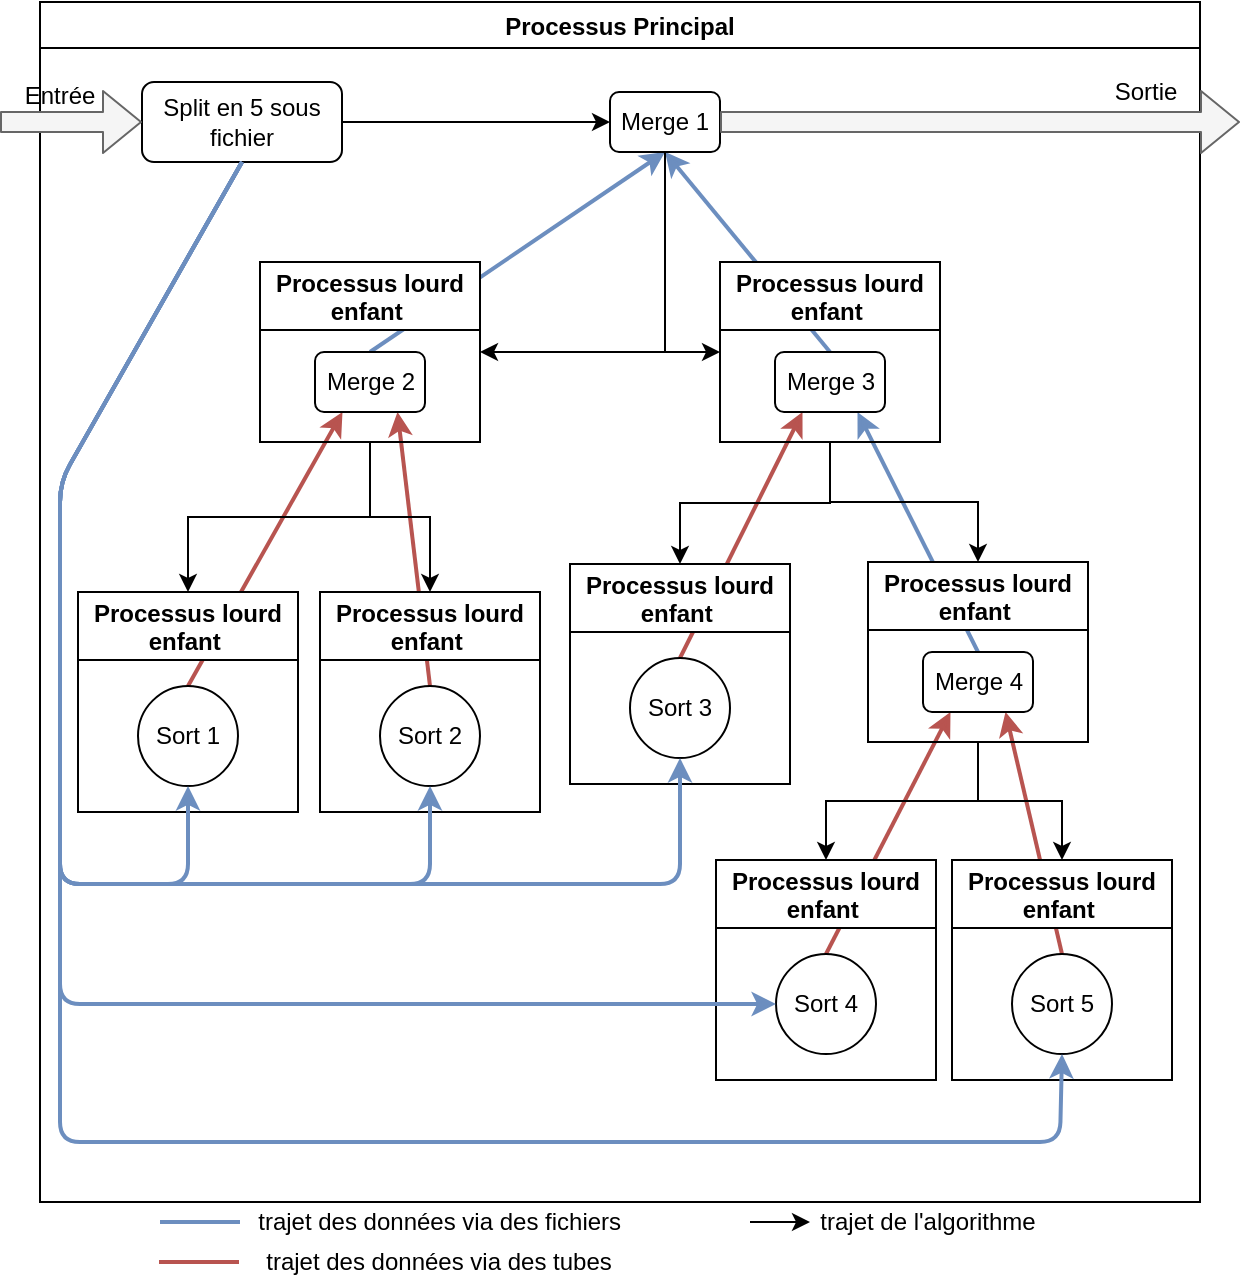 <mxfile version="10.5.4" type="device"><diagram id="ZyOOzmOXyKexkZcvQexT" name="Page-1"><mxGraphModel dx="1074" dy="853" grid="1" gridSize="10" guides="1" tooltips="1" connect="1" arrows="1" fold="1" page="1" pageScale="1" pageWidth="2970" pageHeight="2100" math="0" shadow="0"><root><mxCell id="0"/><mxCell id="1" parent="0"/><mxCell id="cH4RpXuOA1cB9us940iC-2" value="Processus Principal" style="swimlane;" parent="1" vertex="1"><mxGeometry x="1605" y="209" width="580" height="600" as="geometry"/></mxCell><mxCell id="cH4RpXuOA1cB9us940iC-80" value="" style="endArrow=none;html=1;fillColor=#f8cecc;strokeColor=#b85450;strokeWidth=2;entryX=0.5;entryY=0;entryDx=0;entryDy=0;exitX=0.25;exitY=1;exitDx=0;exitDy=0;startArrow=classic;startFill=1;" parent="cH4RpXuOA1cB9us940iC-2" source="cH4RpXuOA1cB9us940iC-54" target="cH4RpXuOA1cB9us940iC-59" edge="1"><mxGeometry width="50" height="50" relative="1" as="geometry"><mxPoint x="338" y="350" as="sourcePoint"/><mxPoint x="178" y="279" as="targetPoint"/></mxGeometry></mxCell><mxCell id="cH4RpXuOA1cB9us940iC-81" value="" style="endArrow=classic;html=1;fillColor=#f8cecc;strokeColor=#b85450;strokeWidth=2;entryX=0.75;entryY=1;entryDx=0;entryDy=0;exitX=0.5;exitY=0;exitDx=0;exitDy=0;startArrow=none;startFill=0;endFill=1;" parent="cH4RpXuOA1cB9us940iC-2" source="cH4RpXuOA1cB9us940iC-65" target="cH4RpXuOA1cB9us940iC-54" edge="1"><mxGeometry width="50" height="50" relative="1" as="geometry"><mxPoint x="348" y="360" as="sourcePoint"/><mxPoint x="188" y="289" as="targetPoint"/></mxGeometry></mxCell><mxCell id="cH4RpXuOA1cB9us940iC-82" value="" style="endArrow=classic;html=1;fillColor=#f8cecc;strokeColor=#b85450;strokeWidth=2;entryX=0.25;entryY=1;entryDx=0;entryDy=0;exitX=0.5;exitY=0;exitDx=0;exitDy=0;endFill=1;" parent="cH4RpXuOA1cB9us940iC-2" source="cH4RpXuOA1cB9us940iC-69" target="cH4RpXuOA1cB9us940iC-58" edge="1"><mxGeometry width="50" height="50" relative="1" as="geometry"><mxPoint x="358" y="370" as="sourcePoint"/><mxPoint x="198" y="299" as="targetPoint"/></mxGeometry></mxCell><mxCell id="cH4RpXuOA1cB9us940iC-83" value="" style="endArrow=classic;html=1;fillColor=#f8cecc;strokeColor=#b85450;strokeWidth=2;entryX=0.75;entryY=1;entryDx=0;entryDy=0;exitX=0.5;exitY=0;exitDx=0;exitDy=0;endFill=1;" parent="cH4RpXuOA1cB9us940iC-2" source="cH4RpXuOA1cB9us940iC-71" target="cH4RpXuOA1cB9us940iC-58" edge="1"><mxGeometry width="50" height="50" relative="1" as="geometry"><mxPoint x="368" y="380" as="sourcePoint"/><mxPoint x="208" y="309" as="targetPoint"/></mxGeometry></mxCell><mxCell id="cH4RpXuOA1cB9us940iC-84" value="" style="endArrow=classic;html=1;fillColor=#dae8fc;strokeColor=#6c8ebf;strokeWidth=2;entryX=0.75;entryY=1;entryDx=0;entryDy=0;exitX=0.5;exitY=0;exitDx=0;exitDy=0;endFill=1;" parent="cH4RpXuOA1cB9us940iC-2" source="cH4RpXuOA1cB9us940iC-58" target="cH4RpXuOA1cB9us940iC-56" edge="1"><mxGeometry width="50" height="50" relative="1" as="geometry"><mxPoint x="378" y="390" as="sourcePoint"/><mxPoint x="218" y="319" as="targetPoint"/></mxGeometry></mxCell><mxCell id="cH4RpXuOA1cB9us940iC-85" value="" style="endArrow=classic;html=1;fillColor=#f8cecc;strokeColor=#b85450;strokeWidth=2;exitX=0.5;exitY=0;exitDx=0;exitDy=0;entryX=0.25;entryY=1;entryDx=0;entryDy=0;endFill=1;" parent="cH4RpXuOA1cB9us940iC-2" source="cH4RpXuOA1cB9us940iC-67" target="cH4RpXuOA1cB9us940iC-56" edge="1"><mxGeometry width="50" height="50" relative="1" as="geometry"><mxPoint x="388" y="400" as="sourcePoint"/><mxPoint x="370" y="250" as="targetPoint"/></mxGeometry></mxCell><mxCell id="cH4RpXuOA1cB9us940iC-86" value="" style="endArrow=none;html=1;fillColor=#dae8fc;strokeColor=#6c8ebf;strokeWidth=2;entryX=0.5;entryY=0;entryDx=0;entryDy=0;exitX=0.5;exitY=1;exitDx=0;exitDy=0;endFill=0;startArrow=classic;startFill=1;" parent="cH4RpXuOA1cB9us940iC-2" source="cH4RpXuOA1cB9us940iC-12" target="cH4RpXuOA1cB9us940iC-54" edge="1"><mxGeometry width="50" height="50" relative="1" as="geometry"><mxPoint x="398" y="410" as="sourcePoint"/><mxPoint x="238" y="339" as="targetPoint"/></mxGeometry></mxCell><mxCell id="cH4RpXuOA1cB9us940iC-87" value="" style="endArrow=classic;html=1;fillColor=#dae8fc;strokeColor=#6c8ebf;strokeWidth=2;entryX=0.5;entryY=1;entryDx=0;entryDy=0;exitX=0.5;exitY=0;exitDx=0;exitDy=0;endFill=1;" parent="cH4RpXuOA1cB9us940iC-2" source="cH4RpXuOA1cB9us940iC-56" target="cH4RpXuOA1cB9us940iC-12" edge="1"><mxGeometry width="50" height="50" relative="1" as="geometry"><mxPoint x="408" y="420" as="sourcePoint"/><mxPoint x="248" y="349" as="targetPoint"/></mxGeometry></mxCell><mxCell id="cH4RpXuOA1cB9us940iC-63" style="edgeStyle=orthogonalEdgeStyle;rounded=0;orthogonalLoop=1;jettySize=auto;html=1;entryX=0;entryY=0.5;entryDx=0;entryDy=0;" parent="cH4RpXuOA1cB9us940iC-2" source="cH4RpXuOA1cB9us940iC-4" target="cH4RpXuOA1cB9us940iC-12" edge="1"><mxGeometry relative="1" as="geometry"/></mxCell><mxCell id="cH4RpXuOA1cB9us940iC-4" value="Split en 5 sous fichier" style="rounded=1;whiteSpace=wrap;html=1;" parent="cH4RpXuOA1cB9us940iC-2" vertex="1"><mxGeometry x="51" y="40" width="100" height="40" as="geometry"/></mxCell><mxCell id="cH4RpXuOA1cB9us940iC-5" style="edgeStyle=orthogonalEdgeStyle;rounded=0;orthogonalLoop=1;jettySize=auto;html=1;entryX=0.5;entryY=0;entryDx=0;entryDy=0;" parent="cH4RpXuOA1cB9us940iC-2" edge="1"><mxGeometry relative="1" as="geometry"><mxPoint x="105" y="125.103" as="sourcePoint"/></mxGeometry></mxCell><mxCell id="cH4RpXuOA1cB9us940iC-6" style="edgeStyle=orthogonalEdgeStyle;rounded=0;orthogonalLoop=1;jettySize=auto;html=1;entryX=0.5;entryY=0;entryDx=0;entryDy=0;" parent="cH4RpXuOA1cB9us940iC-2" edge="1"><mxGeometry relative="1" as="geometry"><mxPoint x="297" y="229.931" as="sourcePoint"/></mxGeometry></mxCell><mxCell id="cH4RpXuOA1cB9us940iC-7" style="edgeStyle=orthogonalEdgeStyle;rounded=0;orthogonalLoop=1;jettySize=auto;html=1;entryX=0.5;entryY=0;entryDx=0;entryDy=0;" parent="cH4RpXuOA1cB9us940iC-2" edge="1"><mxGeometry relative="1" as="geometry"><mxPoint x="232" y="194.759" as="sourcePoint"/></mxGeometry></mxCell><mxCell id="cH4RpXuOA1cB9us940iC-8" style="edgeStyle=orthogonalEdgeStyle;rounded=0;orthogonalLoop=1;jettySize=auto;html=1;entryX=0.5;entryY=0;entryDx=0;entryDy=0;" parent="cH4RpXuOA1cB9us940iC-2" edge="1"><mxGeometry relative="1" as="geometry"><mxPoint x="170" y="160.276" as="sourcePoint"/></mxGeometry></mxCell><mxCell id="cH4RpXuOA1cB9us940iC-72" style="edgeStyle=orthogonalEdgeStyle;rounded=0;orthogonalLoop=1;jettySize=auto;html=1;entryX=0;entryY=0.5;entryDx=0;entryDy=0;" parent="cH4RpXuOA1cB9us940iC-2" source="cH4RpXuOA1cB9us940iC-12" target="cH4RpXuOA1cB9us940iC-55" edge="1"><mxGeometry relative="1" as="geometry"/></mxCell><mxCell id="cH4RpXuOA1cB9us940iC-73" style="edgeStyle=orthogonalEdgeStyle;rounded=0;orthogonalLoop=1;jettySize=auto;html=1;entryX=1;entryY=0.5;entryDx=0;entryDy=0;exitX=0.5;exitY=1;exitDx=0;exitDy=0;" parent="cH4RpXuOA1cB9us940iC-2" source="cH4RpXuOA1cB9us940iC-12" target="cH4RpXuOA1cB9us940iC-53" edge="1"><mxGeometry relative="1" as="geometry"/></mxCell><mxCell id="cH4RpXuOA1cB9us940iC-12" value="Merge 1" style="rounded=1;whiteSpace=wrap;html=1;" parent="cH4RpXuOA1cB9us940iC-2" vertex="1"><mxGeometry x="285" y="45" width="55" height="30" as="geometry"/></mxCell><mxCell id="cH4RpXuOA1cB9us940iC-20" value="" style="shape=flexArrow;endArrow=classic;html=1;strokeWidth=1;fillColor=#f5f5f5;strokeColor=#666666;gradientColor=none;exitX=1;exitY=0.5;exitDx=0;exitDy=0;" parent="cH4RpXuOA1cB9us940iC-2" source="cH4RpXuOA1cB9us940iC-12" edge="1"><mxGeometry width="50" height="50" relative="1" as="geometry"><mxPoint x="493" y="110" as="sourcePoint"/><mxPoint x="600" y="60" as="targetPoint"/></mxGeometry></mxCell><mxCell id="cH4RpXuOA1cB9us940iC-27" value="Sortie" style="text;html=1;strokeColor=none;fillColor=none;align=center;verticalAlign=middle;whiteSpace=wrap;rounded=0;" parent="cH4RpXuOA1cB9us940iC-2" vertex="1"><mxGeometry x="532.5" y="35" width="40" height="20" as="geometry"/></mxCell><mxCell id="cH4RpXuOA1cB9us940iC-77" style="edgeStyle=orthogonalEdgeStyle;rounded=0;orthogonalLoop=1;jettySize=auto;html=1;entryX=0.5;entryY=0;entryDx=0;entryDy=0;" parent="cH4RpXuOA1cB9us940iC-2" source="cH4RpXuOA1cB9us940iC-53" target="cH4RpXuOA1cB9us940iC-60" edge="1"><mxGeometry relative="1" as="geometry"/></mxCell><mxCell id="cH4RpXuOA1cB9us940iC-78" style="edgeStyle=orthogonalEdgeStyle;rounded=0;orthogonalLoop=1;jettySize=auto;html=1;" parent="cH4RpXuOA1cB9us940iC-2" source="cH4RpXuOA1cB9us940iC-53" target="cH4RpXuOA1cB9us940iC-64" edge="1"><mxGeometry relative="1" as="geometry"/></mxCell><mxCell id="cH4RpXuOA1cB9us940iC-53" value="Processus lourd&#10;enfant " style="swimlane;startSize=34;" parent="cH4RpXuOA1cB9us940iC-2" vertex="1"><mxGeometry x="110" y="130" width="110" height="90" as="geometry"/></mxCell><mxCell id="cH4RpXuOA1cB9us940iC-54" value="Merge 2" style="rounded=1;whiteSpace=wrap;html=1;" parent="cH4RpXuOA1cB9us940iC-53" vertex="1"><mxGeometry x="27.5" y="45" width="55" height="30" as="geometry"/></mxCell><mxCell id="cH4RpXuOA1cB9us940iC-74" style="edgeStyle=orthogonalEdgeStyle;rounded=0;orthogonalLoop=1;jettySize=auto;html=1;entryX=0.5;entryY=0;entryDx=0;entryDy=0;" parent="cH4RpXuOA1cB9us940iC-2" source="cH4RpXuOA1cB9us940iC-55" target="cH4RpXuOA1cB9us940iC-57" edge="1"><mxGeometry relative="1" as="geometry"/></mxCell><mxCell id="cH4RpXuOA1cB9us940iC-79" style="edgeStyle=orthogonalEdgeStyle;rounded=0;orthogonalLoop=1;jettySize=auto;html=1;entryX=0.5;entryY=0;entryDx=0;entryDy=0;" parent="cH4RpXuOA1cB9us940iC-2" source="cH4RpXuOA1cB9us940iC-55" target="cH4RpXuOA1cB9us940iC-66" edge="1"><mxGeometry relative="1" as="geometry"/></mxCell><mxCell id="cH4RpXuOA1cB9us940iC-55" value="Processus lourd&#10;enfant " style="swimlane;startSize=34;" parent="cH4RpXuOA1cB9us940iC-2" vertex="1"><mxGeometry x="340" y="130" width="110" height="90" as="geometry"/></mxCell><mxCell id="cH4RpXuOA1cB9us940iC-56" value="Merge 3" style="rounded=1;whiteSpace=wrap;html=1;" parent="cH4RpXuOA1cB9us940iC-55" vertex="1"><mxGeometry x="27.5" y="45" width="55" height="30" as="geometry"/></mxCell><mxCell id="cH4RpXuOA1cB9us940iC-45" value="Entrée" style="text;html=1;strokeColor=none;fillColor=none;align=center;verticalAlign=middle;whiteSpace=wrap;rounded=0;" parent="cH4RpXuOA1cB9us940iC-2" vertex="1"><mxGeometry x="-10" y="37" width="40" height="20" as="geometry"/></mxCell><mxCell id="cH4RpXuOA1cB9us940iC-75" style="edgeStyle=orthogonalEdgeStyle;rounded=0;orthogonalLoop=1;jettySize=auto;html=1;entryX=0.5;entryY=0;entryDx=0;entryDy=0;" parent="cH4RpXuOA1cB9us940iC-2" source="cH4RpXuOA1cB9us940iC-57" target="cH4RpXuOA1cB9us940iC-70" edge="1"><mxGeometry relative="1" as="geometry"/></mxCell><mxCell id="cH4RpXuOA1cB9us940iC-76" style="edgeStyle=orthogonalEdgeStyle;rounded=0;orthogonalLoop=1;jettySize=auto;html=1;entryX=0.5;entryY=0;entryDx=0;entryDy=0;" parent="cH4RpXuOA1cB9us940iC-2" source="cH4RpXuOA1cB9us940iC-57" target="cH4RpXuOA1cB9us940iC-68" edge="1"><mxGeometry relative="1" as="geometry"/></mxCell><mxCell id="cH4RpXuOA1cB9us940iC-57" value="Processus lourd&#10;enfant " style="swimlane;startSize=34;" parent="cH4RpXuOA1cB9us940iC-2" vertex="1"><mxGeometry x="414" y="280" width="110" height="90" as="geometry"/></mxCell><mxCell id="cH4RpXuOA1cB9us940iC-58" value="Merge 4" style="rounded=1;whiteSpace=wrap;html=1;" parent="cH4RpXuOA1cB9us940iC-57" vertex="1"><mxGeometry x="27.5" y="45" width="55" height="30" as="geometry"/></mxCell><mxCell id="cH4RpXuOA1cB9us940iC-60" value="Processus lourd&#10;enfant " style="swimlane;startSize=34;" parent="cH4RpXuOA1cB9us940iC-2" vertex="1"><mxGeometry x="19" y="295" width="110" height="110" as="geometry"/></mxCell><mxCell id="cH4RpXuOA1cB9us940iC-59" value="Sort 1" style="ellipse;whiteSpace=wrap;html=1;aspect=fixed;" parent="cH4RpXuOA1cB9us940iC-60" vertex="1"><mxGeometry x="30" y="47" width="50" height="50" as="geometry"/></mxCell><mxCell id="cH4RpXuOA1cB9us940iC-70" value="Processus lourd&#10;enfant " style="swimlane;startSize=34;" parent="cH4RpXuOA1cB9us940iC-2" vertex="1"><mxGeometry x="456" y="429" width="110" height="110" as="geometry"/></mxCell><mxCell id="cH4RpXuOA1cB9us940iC-71" value="Sort 5" style="ellipse;whiteSpace=wrap;html=1;aspect=fixed;" parent="cH4RpXuOA1cB9us940iC-70" vertex="1"><mxGeometry x="30" y="47" width="50" height="50" as="geometry"/></mxCell><mxCell id="cH4RpXuOA1cB9us940iC-68" value="Processus lourd&#10;enfant " style="swimlane;startSize=34;" parent="cH4RpXuOA1cB9us940iC-2" vertex="1"><mxGeometry x="338" y="429" width="110" height="110" as="geometry"/></mxCell><mxCell id="cH4RpXuOA1cB9us940iC-69" value="Sort 4" style="ellipse;whiteSpace=wrap;html=1;aspect=fixed;" parent="cH4RpXuOA1cB9us940iC-68" vertex="1"><mxGeometry x="30" y="47" width="50" height="50" as="geometry"/></mxCell><mxCell id="cH4RpXuOA1cB9us940iC-66" value="Processus lourd&#10;enfant " style="swimlane;startSize=34;" parent="cH4RpXuOA1cB9us940iC-2" vertex="1"><mxGeometry x="265" y="281" width="110" height="110" as="geometry"/></mxCell><mxCell id="cH4RpXuOA1cB9us940iC-67" value="Sort 3" style="ellipse;whiteSpace=wrap;html=1;aspect=fixed;" parent="cH4RpXuOA1cB9us940iC-66" vertex="1"><mxGeometry x="30" y="47" width="50" height="50" as="geometry"/></mxCell><mxCell id="cH4RpXuOA1cB9us940iC-64" value="Processus lourd&#10;enfant " style="swimlane;startSize=34;" parent="cH4RpXuOA1cB9us940iC-2" vertex="1"><mxGeometry x="140" y="295" width="110" height="110" as="geometry"/></mxCell><mxCell id="cH4RpXuOA1cB9us940iC-65" value="Sort 2" style="ellipse;whiteSpace=wrap;html=1;aspect=fixed;" parent="cH4RpXuOA1cB9us940iC-64" vertex="1"><mxGeometry x="30" y="47" width="50" height="50" as="geometry"/></mxCell><mxCell id="cH4RpXuOA1cB9us940iC-88" value="" style="endArrow=classic;html=1;fillColor=#dae8fc;strokeColor=#6c8ebf;strokeWidth=2;entryX=0.5;entryY=1;entryDx=0;entryDy=0;exitX=0.5;exitY=1;exitDx=0;exitDy=0;endFill=1;" parent="cH4RpXuOA1cB9us940iC-2" source="cH4RpXuOA1cB9us940iC-4" target="cH4RpXuOA1cB9us940iC-59" edge="1"><mxGeometry width="50" height="50" relative="1" as="geometry"><mxPoint x="322.793" y="84.759" as="sourcePoint"/><mxPoint x="135.207" y="319.931" as="targetPoint"/><Array as="points"><mxPoint x="10" y="240"/><mxPoint x="10" y="441"/><mxPoint x="74" y="441"/></Array></mxGeometry></mxCell><mxCell id="cH4RpXuOA1cB9us940iC-89" value="" style="endArrow=classic;html=1;fillColor=#dae8fc;strokeColor=#6c8ebf;strokeWidth=2;entryX=0.5;entryY=1;entryDx=0;entryDy=0;exitX=0.5;exitY=1;exitDx=0;exitDy=0;endFill=1;" parent="cH4RpXuOA1cB9us940iC-2" source="cH4RpXuOA1cB9us940iC-4" target="cH4RpXuOA1cB9us940iC-65" edge="1"><mxGeometry width="50" height="50" relative="1" as="geometry"><mxPoint x="322.793" y="84.759" as="sourcePoint"/><mxPoint x="135.207" y="319.931" as="targetPoint"/><Array as="points"><mxPoint x="10" y="240"/><mxPoint x="10" y="441"/><mxPoint x="195" y="441"/></Array></mxGeometry></mxCell><mxCell id="cH4RpXuOA1cB9us940iC-90" value="" style="endArrow=classic;html=1;fillColor=#dae8fc;strokeColor=#6c8ebf;strokeWidth=2;entryX=0.5;entryY=1;entryDx=0;entryDy=0;exitX=0.5;exitY=1;exitDx=0;exitDy=0;endFill=1;" parent="cH4RpXuOA1cB9us940iC-2" source="cH4RpXuOA1cB9us940iC-4" target="cH4RpXuOA1cB9us940iC-67" edge="1"><mxGeometry width="50" height="50" relative="1" as="geometry"><mxPoint x="332.793" y="94.759" as="sourcePoint"/><mxPoint x="145.207" y="329.931" as="targetPoint"/><Array as="points"><mxPoint x="10" y="240"/><mxPoint x="10" y="441"/><mxPoint x="320" y="441"/></Array></mxGeometry></mxCell><mxCell id="cH4RpXuOA1cB9us940iC-91" value="" style="endArrow=classic;html=1;fillColor=#dae8fc;strokeColor=#6c8ebf;strokeWidth=2;entryX=0;entryY=0.5;entryDx=0;entryDy=0;exitX=0.5;exitY=1;exitDx=0;exitDy=0;endFill=1;" parent="cH4RpXuOA1cB9us940iC-2" source="cH4RpXuOA1cB9us940iC-4" target="cH4RpXuOA1cB9us940iC-69" edge="1"><mxGeometry width="50" height="50" relative="1" as="geometry"><mxPoint x="342.793" y="104.759" as="sourcePoint"/><mxPoint x="155.207" y="339.931" as="targetPoint"/><Array as="points"><mxPoint x="10" y="240"/><mxPoint x="10" y="501"/></Array></mxGeometry></mxCell><mxCell id="cH4RpXuOA1cB9us940iC-92" value="" style="endArrow=classic;html=1;fillColor=#dae8fc;strokeColor=#6c8ebf;strokeWidth=2;entryX=0.5;entryY=1;entryDx=0;entryDy=0;exitX=0.5;exitY=1;exitDx=0;exitDy=0;endFill=1;" parent="cH4RpXuOA1cB9us940iC-2" source="cH4RpXuOA1cB9us940iC-4" target="cH4RpXuOA1cB9us940iC-71" edge="1"><mxGeometry width="50" height="50" relative="1" as="geometry"><mxPoint x="352.793" y="114.759" as="sourcePoint"/><mxPoint x="165.207" y="349.931" as="targetPoint"/><Array as="points"><mxPoint x="10" y="240"/><mxPoint x="10" y="570"/><mxPoint x="510" y="570"/></Array></mxGeometry></mxCell><mxCell id="cH4RpXuOA1cB9us940iC-43" value="" style="endArrow=none;html=1;fillColor=#dae8fc;strokeColor=#6c8ebf;strokeWidth=2;" parent="1" edge="1"><mxGeometry width="50" height="50" relative="1" as="geometry"><mxPoint x="1705" y="819" as="sourcePoint"/><mxPoint x="1665" y="819" as="targetPoint"/></mxGeometry></mxCell><mxCell id="cH4RpXuOA1cB9us940iC-44" value="" style="shape=flexArrow;endArrow=classic;html=1;strokeWidth=1;entryX=0;entryY=0.5;entryDx=0;entryDy=0;fillColor=#f5f5f5;strokeColor=#666666;gradientColor=none;" parent="1" target="cH4RpXuOA1cB9us940iC-4" edge="1"><mxGeometry width="50" height="50" relative="1" as="geometry"><mxPoint x="1585" y="269" as="sourcePoint"/><mxPoint x="1595" y="319" as="targetPoint"/></mxGeometry></mxCell><mxCell id="cH4RpXuOA1cB9us940iC-46" value="trajet des données via des fichiers&amp;nbsp;" style="text;html=1;strokeColor=none;fillColor=none;align=center;verticalAlign=middle;whiteSpace=wrap;rounded=0;" parent="1" vertex="1"><mxGeometry x="1713" y="809" width="187" height="20" as="geometry"/></mxCell><mxCell id="cH4RpXuOA1cB9us940iC-47" value="" style="endArrow=classic;html=1;" parent="1" edge="1"><mxGeometry width="50" height="50" relative="1" as="geometry"><mxPoint x="1960" y="819" as="sourcePoint"/><mxPoint x="1990" y="819" as="targetPoint"/></mxGeometry></mxCell><mxCell id="cH4RpXuOA1cB9us940iC-48" value="trajet de l'algorithme" style="text;html=1;strokeColor=none;fillColor=none;align=center;verticalAlign=middle;whiteSpace=wrap;rounded=0;" parent="1" vertex="1"><mxGeometry x="1990" y="809" width="118" height="20" as="geometry"/></mxCell><mxCell id="cH4RpXuOA1cB9us940iC-49" value="" style="endArrow=none;html=1;fillColor=#f8cecc;strokeColor=#b85450;strokeWidth=2;" parent="1" edge="1"><mxGeometry width="50" height="50" relative="1" as="geometry"><mxPoint x="1704.5" y="839" as="sourcePoint"/><mxPoint x="1664.5" y="839" as="targetPoint"/></mxGeometry></mxCell><mxCell id="cH4RpXuOA1cB9us940iC-50" value="trajet des données via des tubes" style="text;html=1;strokeColor=none;fillColor=none;align=center;verticalAlign=middle;whiteSpace=wrap;rounded=0;" parent="1" vertex="1"><mxGeometry x="1710.5" y="829" width="187" height="20" as="geometry"/></mxCell></root></mxGraphModel></diagram></mxfile>